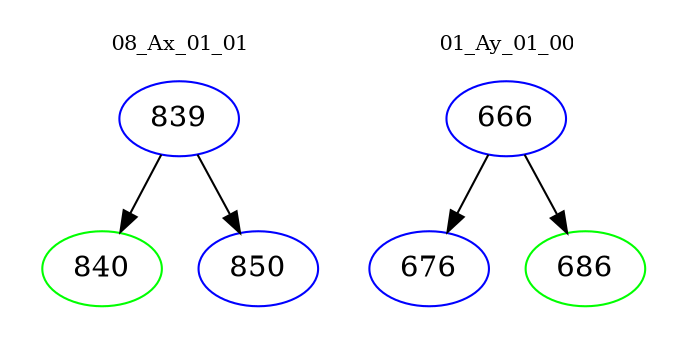 digraph{
subgraph cluster_0 {
color = white
label = "08_Ax_01_01";
fontsize=10;
T0_839 [label="839", color="blue"]
T0_839 -> T0_840 [color="black"]
T0_840 [label="840", color="green"]
T0_839 -> T0_850 [color="black"]
T0_850 [label="850", color="blue"]
}
subgraph cluster_1 {
color = white
label = "01_Ay_01_00";
fontsize=10;
T1_666 [label="666", color="blue"]
T1_666 -> T1_676 [color="black"]
T1_676 [label="676", color="blue"]
T1_666 -> T1_686 [color="black"]
T1_686 [label="686", color="green"]
}
}
